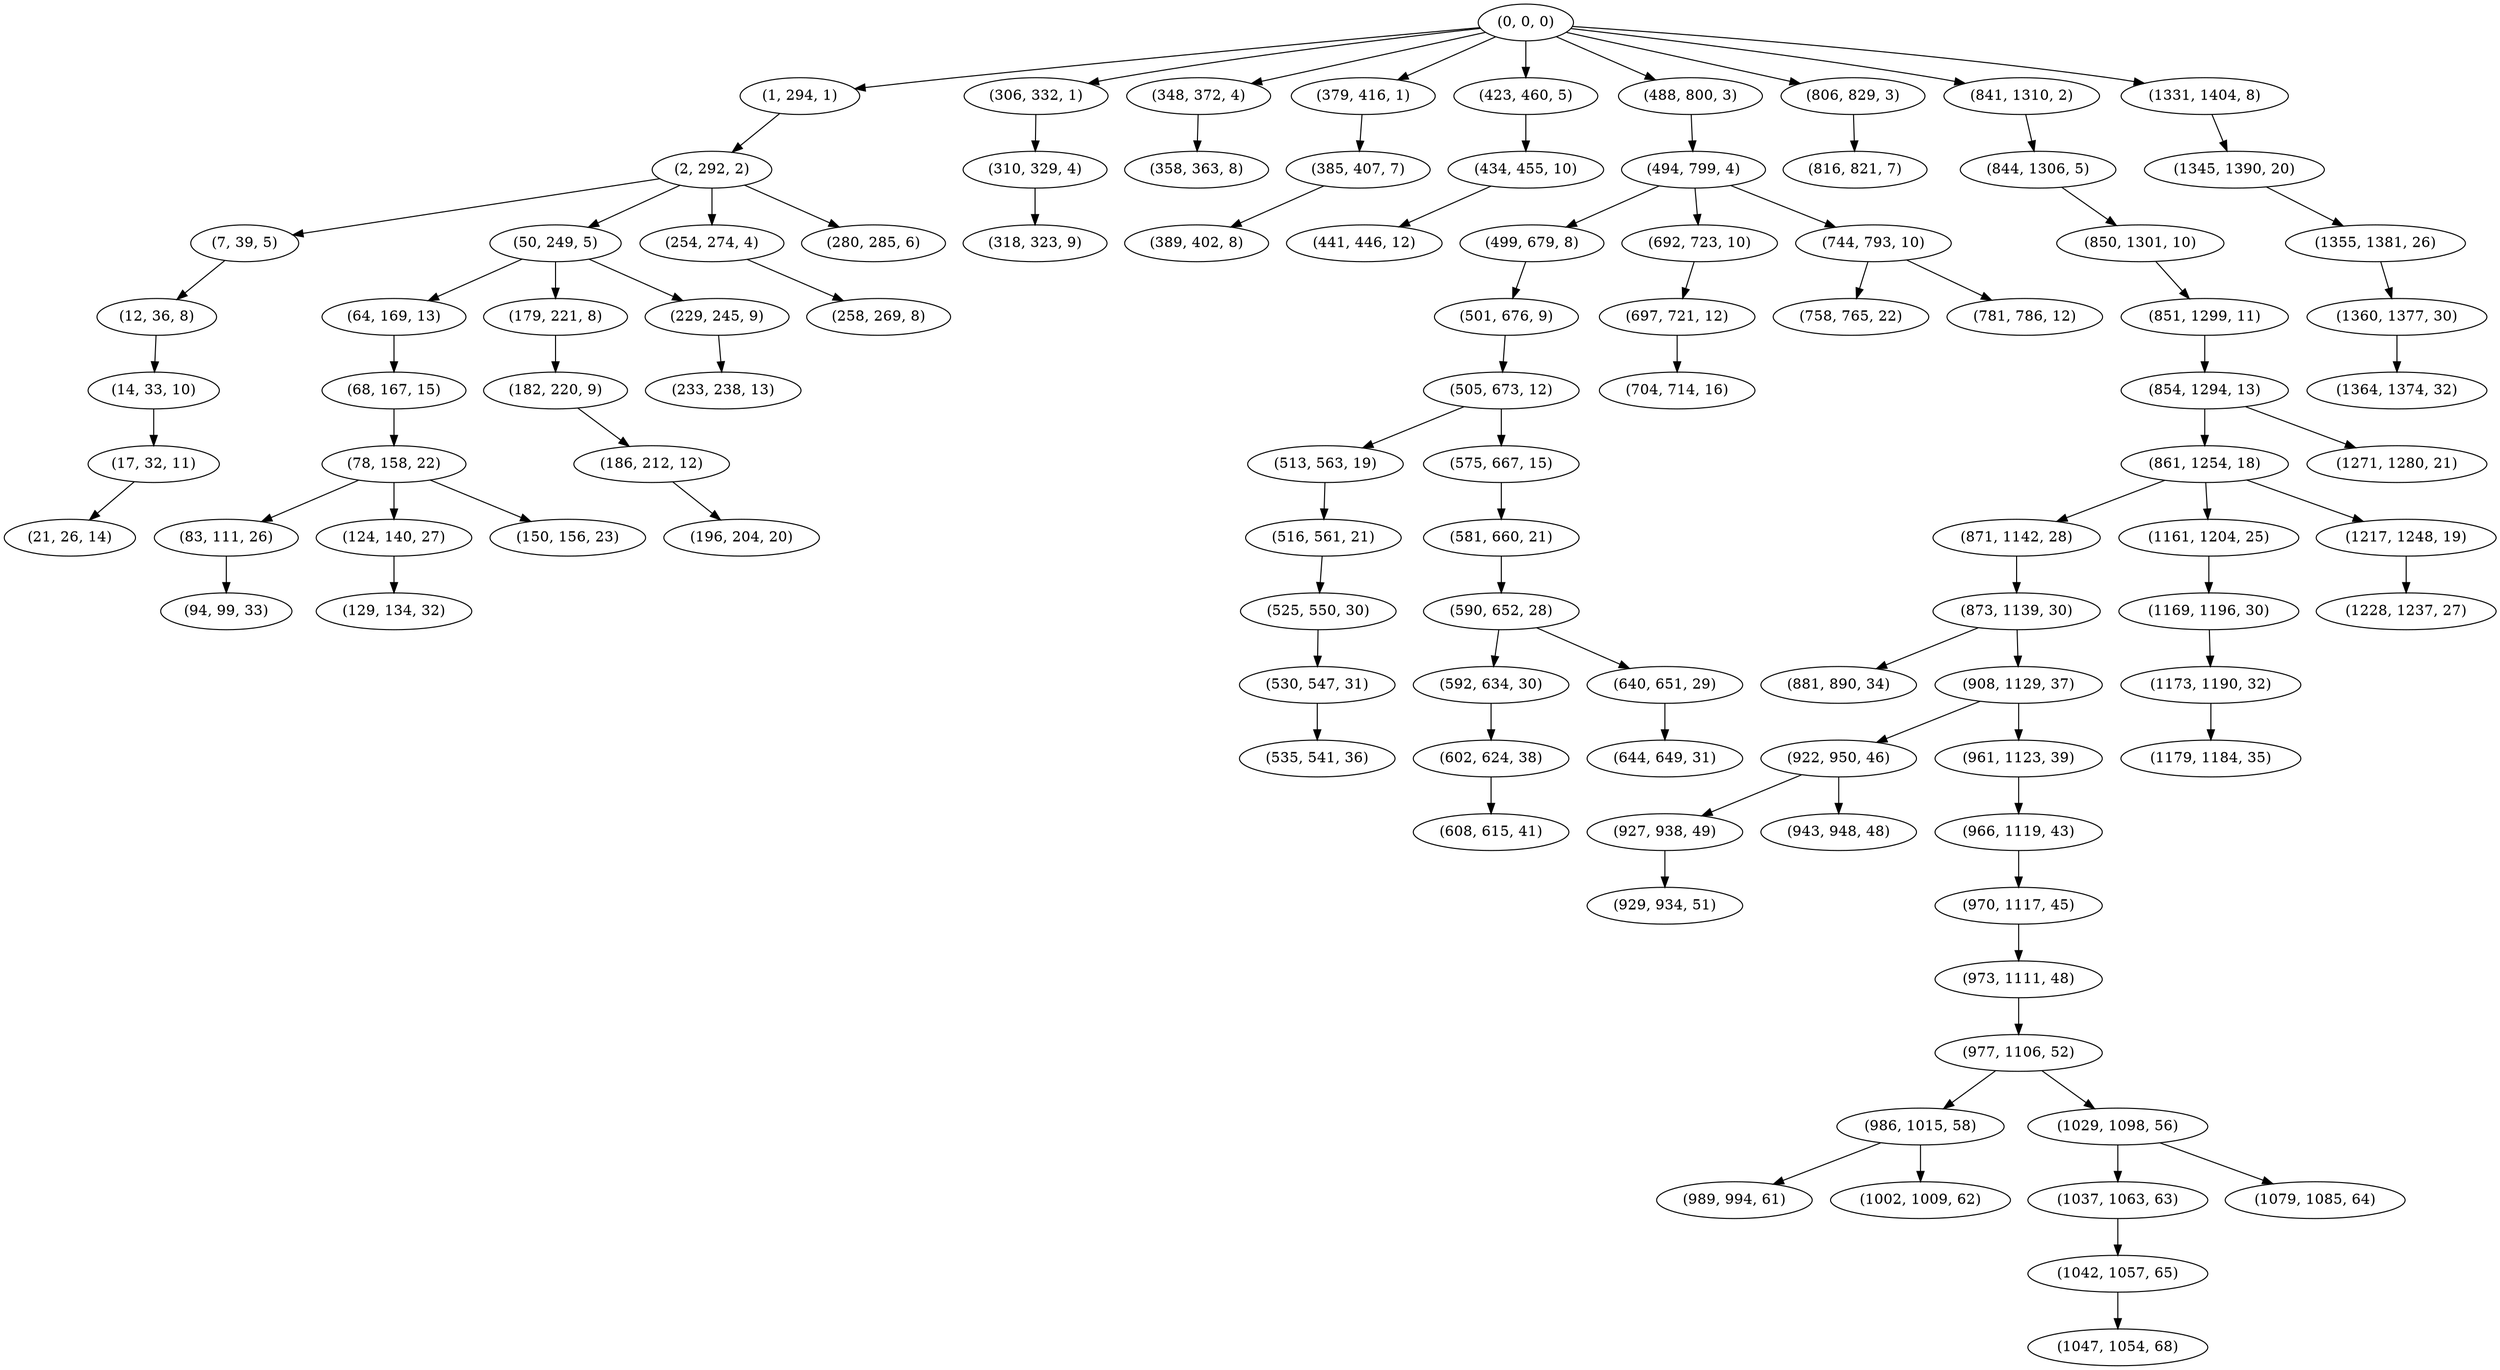 digraph tree {
    "(0, 0, 0)";
    "(1, 294, 1)";
    "(2, 292, 2)";
    "(7, 39, 5)";
    "(12, 36, 8)";
    "(14, 33, 10)";
    "(17, 32, 11)";
    "(21, 26, 14)";
    "(50, 249, 5)";
    "(64, 169, 13)";
    "(68, 167, 15)";
    "(78, 158, 22)";
    "(83, 111, 26)";
    "(94, 99, 33)";
    "(124, 140, 27)";
    "(129, 134, 32)";
    "(150, 156, 23)";
    "(179, 221, 8)";
    "(182, 220, 9)";
    "(186, 212, 12)";
    "(196, 204, 20)";
    "(229, 245, 9)";
    "(233, 238, 13)";
    "(254, 274, 4)";
    "(258, 269, 8)";
    "(280, 285, 6)";
    "(306, 332, 1)";
    "(310, 329, 4)";
    "(318, 323, 9)";
    "(348, 372, 4)";
    "(358, 363, 8)";
    "(379, 416, 1)";
    "(385, 407, 7)";
    "(389, 402, 8)";
    "(423, 460, 5)";
    "(434, 455, 10)";
    "(441, 446, 12)";
    "(488, 800, 3)";
    "(494, 799, 4)";
    "(499, 679, 8)";
    "(501, 676, 9)";
    "(505, 673, 12)";
    "(513, 563, 19)";
    "(516, 561, 21)";
    "(525, 550, 30)";
    "(530, 547, 31)";
    "(535, 541, 36)";
    "(575, 667, 15)";
    "(581, 660, 21)";
    "(590, 652, 28)";
    "(592, 634, 30)";
    "(602, 624, 38)";
    "(608, 615, 41)";
    "(640, 651, 29)";
    "(644, 649, 31)";
    "(692, 723, 10)";
    "(697, 721, 12)";
    "(704, 714, 16)";
    "(744, 793, 10)";
    "(758, 765, 22)";
    "(781, 786, 12)";
    "(806, 829, 3)";
    "(816, 821, 7)";
    "(841, 1310, 2)";
    "(844, 1306, 5)";
    "(850, 1301, 10)";
    "(851, 1299, 11)";
    "(854, 1294, 13)";
    "(861, 1254, 18)";
    "(871, 1142, 28)";
    "(873, 1139, 30)";
    "(881, 890, 34)";
    "(908, 1129, 37)";
    "(922, 950, 46)";
    "(927, 938, 49)";
    "(929, 934, 51)";
    "(943, 948, 48)";
    "(961, 1123, 39)";
    "(966, 1119, 43)";
    "(970, 1117, 45)";
    "(973, 1111, 48)";
    "(977, 1106, 52)";
    "(986, 1015, 58)";
    "(989, 994, 61)";
    "(1002, 1009, 62)";
    "(1029, 1098, 56)";
    "(1037, 1063, 63)";
    "(1042, 1057, 65)";
    "(1047, 1054, 68)";
    "(1079, 1085, 64)";
    "(1161, 1204, 25)";
    "(1169, 1196, 30)";
    "(1173, 1190, 32)";
    "(1179, 1184, 35)";
    "(1217, 1248, 19)";
    "(1228, 1237, 27)";
    "(1271, 1280, 21)";
    "(1331, 1404, 8)";
    "(1345, 1390, 20)";
    "(1355, 1381, 26)";
    "(1360, 1377, 30)";
    "(1364, 1374, 32)";
    "(0, 0, 0)" -> "(1, 294, 1)";
    "(0, 0, 0)" -> "(306, 332, 1)";
    "(0, 0, 0)" -> "(348, 372, 4)";
    "(0, 0, 0)" -> "(379, 416, 1)";
    "(0, 0, 0)" -> "(423, 460, 5)";
    "(0, 0, 0)" -> "(488, 800, 3)";
    "(0, 0, 0)" -> "(806, 829, 3)";
    "(0, 0, 0)" -> "(841, 1310, 2)";
    "(0, 0, 0)" -> "(1331, 1404, 8)";
    "(1, 294, 1)" -> "(2, 292, 2)";
    "(2, 292, 2)" -> "(7, 39, 5)";
    "(2, 292, 2)" -> "(50, 249, 5)";
    "(2, 292, 2)" -> "(254, 274, 4)";
    "(2, 292, 2)" -> "(280, 285, 6)";
    "(7, 39, 5)" -> "(12, 36, 8)";
    "(12, 36, 8)" -> "(14, 33, 10)";
    "(14, 33, 10)" -> "(17, 32, 11)";
    "(17, 32, 11)" -> "(21, 26, 14)";
    "(50, 249, 5)" -> "(64, 169, 13)";
    "(50, 249, 5)" -> "(179, 221, 8)";
    "(50, 249, 5)" -> "(229, 245, 9)";
    "(64, 169, 13)" -> "(68, 167, 15)";
    "(68, 167, 15)" -> "(78, 158, 22)";
    "(78, 158, 22)" -> "(83, 111, 26)";
    "(78, 158, 22)" -> "(124, 140, 27)";
    "(78, 158, 22)" -> "(150, 156, 23)";
    "(83, 111, 26)" -> "(94, 99, 33)";
    "(124, 140, 27)" -> "(129, 134, 32)";
    "(179, 221, 8)" -> "(182, 220, 9)";
    "(182, 220, 9)" -> "(186, 212, 12)";
    "(186, 212, 12)" -> "(196, 204, 20)";
    "(229, 245, 9)" -> "(233, 238, 13)";
    "(254, 274, 4)" -> "(258, 269, 8)";
    "(306, 332, 1)" -> "(310, 329, 4)";
    "(310, 329, 4)" -> "(318, 323, 9)";
    "(348, 372, 4)" -> "(358, 363, 8)";
    "(379, 416, 1)" -> "(385, 407, 7)";
    "(385, 407, 7)" -> "(389, 402, 8)";
    "(423, 460, 5)" -> "(434, 455, 10)";
    "(434, 455, 10)" -> "(441, 446, 12)";
    "(488, 800, 3)" -> "(494, 799, 4)";
    "(494, 799, 4)" -> "(499, 679, 8)";
    "(494, 799, 4)" -> "(692, 723, 10)";
    "(494, 799, 4)" -> "(744, 793, 10)";
    "(499, 679, 8)" -> "(501, 676, 9)";
    "(501, 676, 9)" -> "(505, 673, 12)";
    "(505, 673, 12)" -> "(513, 563, 19)";
    "(505, 673, 12)" -> "(575, 667, 15)";
    "(513, 563, 19)" -> "(516, 561, 21)";
    "(516, 561, 21)" -> "(525, 550, 30)";
    "(525, 550, 30)" -> "(530, 547, 31)";
    "(530, 547, 31)" -> "(535, 541, 36)";
    "(575, 667, 15)" -> "(581, 660, 21)";
    "(581, 660, 21)" -> "(590, 652, 28)";
    "(590, 652, 28)" -> "(592, 634, 30)";
    "(590, 652, 28)" -> "(640, 651, 29)";
    "(592, 634, 30)" -> "(602, 624, 38)";
    "(602, 624, 38)" -> "(608, 615, 41)";
    "(640, 651, 29)" -> "(644, 649, 31)";
    "(692, 723, 10)" -> "(697, 721, 12)";
    "(697, 721, 12)" -> "(704, 714, 16)";
    "(744, 793, 10)" -> "(758, 765, 22)";
    "(744, 793, 10)" -> "(781, 786, 12)";
    "(806, 829, 3)" -> "(816, 821, 7)";
    "(841, 1310, 2)" -> "(844, 1306, 5)";
    "(844, 1306, 5)" -> "(850, 1301, 10)";
    "(850, 1301, 10)" -> "(851, 1299, 11)";
    "(851, 1299, 11)" -> "(854, 1294, 13)";
    "(854, 1294, 13)" -> "(861, 1254, 18)";
    "(854, 1294, 13)" -> "(1271, 1280, 21)";
    "(861, 1254, 18)" -> "(871, 1142, 28)";
    "(861, 1254, 18)" -> "(1161, 1204, 25)";
    "(861, 1254, 18)" -> "(1217, 1248, 19)";
    "(871, 1142, 28)" -> "(873, 1139, 30)";
    "(873, 1139, 30)" -> "(881, 890, 34)";
    "(873, 1139, 30)" -> "(908, 1129, 37)";
    "(908, 1129, 37)" -> "(922, 950, 46)";
    "(908, 1129, 37)" -> "(961, 1123, 39)";
    "(922, 950, 46)" -> "(927, 938, 49)";
    "(922, 950, 46)" -> "(943, 948, 48)";
    "(927, 938, 49)" -> "(929, 934, 51)";
    "(961, 1123, 39)" -> "(966, 1119, 43)";
    "(966, 1119, 43)" -> "(970, 1117, 45)";
    "(970, 1117, 45)" -> "(973, 1111, 48)";
    "(973, 1111, 48)" -> "(977, 1106, 52)";
    "(977, 1106, 52)" -> "(986, 1015, 58)";
    "(977, 1106, 52)" -> "(1029, 1098, 56)";
    "(986, 1015, 58)" -> "(989, 994, 61)";
    "(986, 1015, 58)" -> "(1002, 1009, 62)";
    "(1029, 1098, 56)" -> "(1037, 1063, 63)";
    "(1029, 1098, 56)" -> "(1079, 1085, 64)";
    "(1037, 1063, 63)" -> "(1042, 1057, 65)";
    "(1042, 1057, 65)" -> "(1047, 1054, 68)";
    "(1161, 1204, 25)" -> "(1169, 1196, 30)";
    "(1169, 1196, 30)" -> "(1173, 1190, 32)";
    "(1173, 1190, 32)" -> "(1179, 1184, 35)";
    "(1217, 1248, 19)" -> "(1228, 1237, 27)";
    "(1331, 1404, 8)" -> "(1345, 1390, 20)";
    "(1345, 1390, 20)" -> "(1355, 1381, 26)";
    "(1355, 1381, 26)" -> "(1360, 1377, 30)";
    "(1360, 1377, 30)" -> "(1364, 1374, 32)";
}
